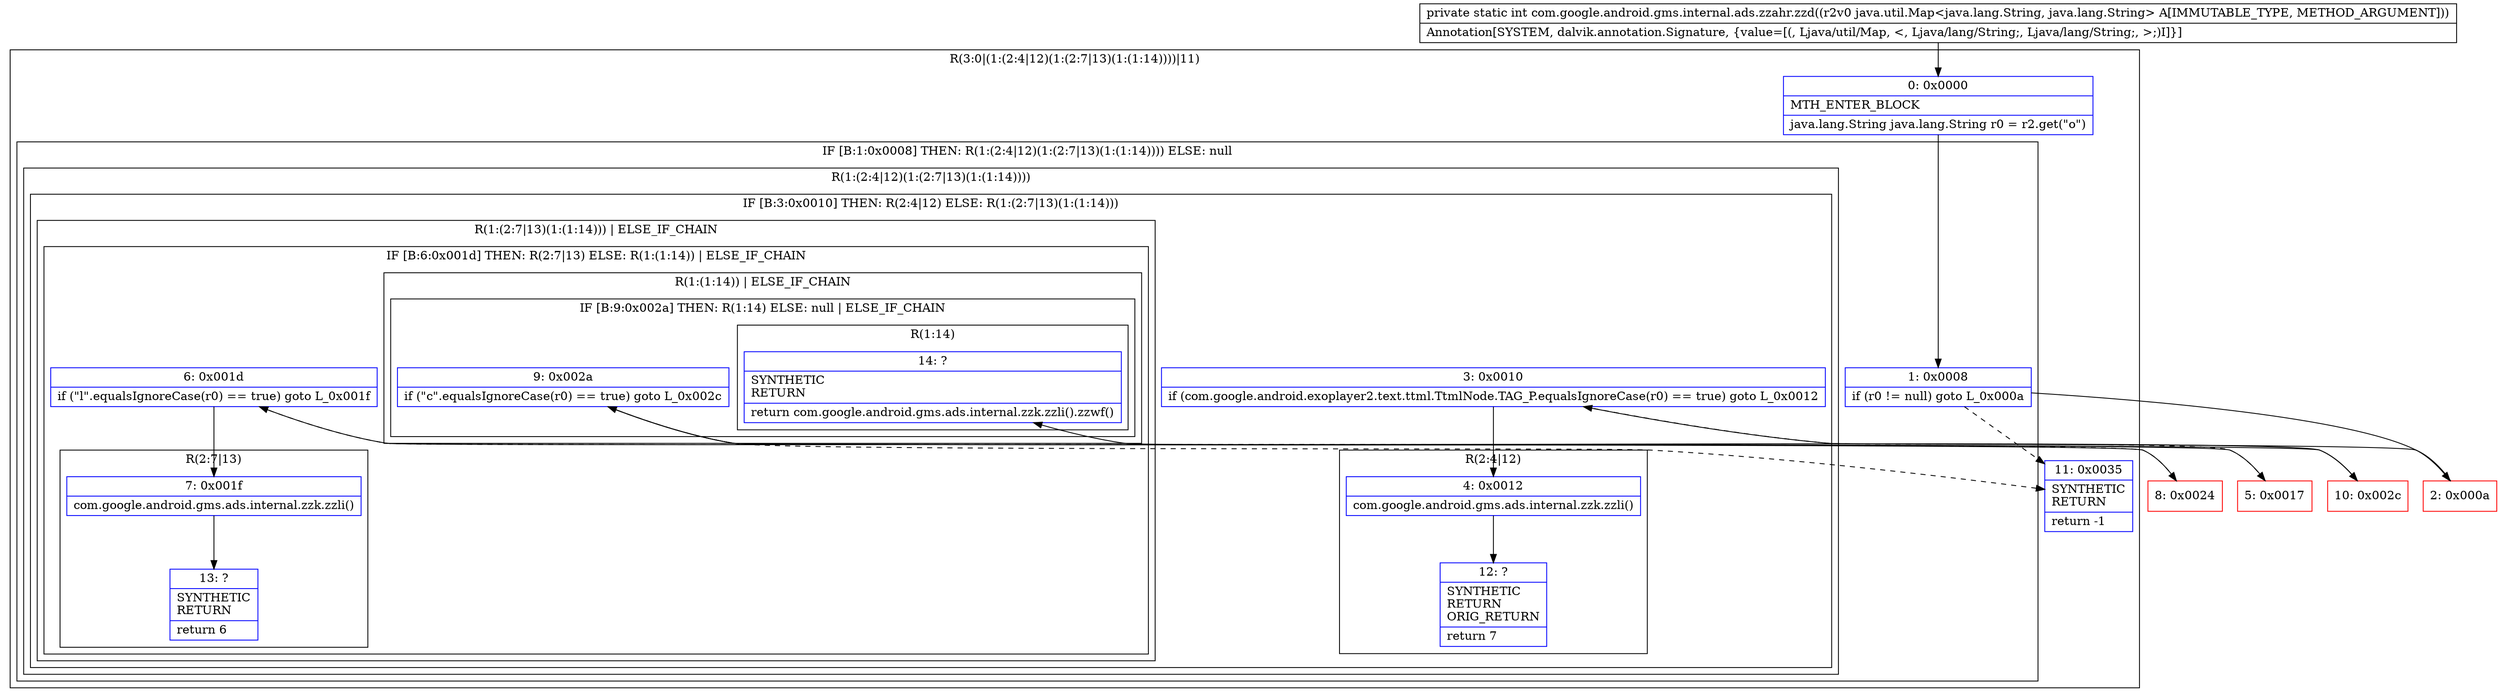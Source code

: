 digraph "CFG forcom.google.android.gms.internal.ads.zzahr.zzd(Ljava\/util\/Map;)I" {
subgraph cluster_Region_443214723 {
label = "R(3:0|(1:(2:4|12)(1:(2:7|13)(1:(1:14))))|11)";
node [shape=record,color=blue];
Node_0 [shape=record,label="{0\:\ 0x0000|MTH_ENTER_BLOCK\l|java.lang.String java.lang.String r0 = r2.get(\"o\")\l}"];
subgraph cluster_IfRegion_128785695 {
label = "IF [B:1:0x0008] THEN: R(1:(2:4|12)(1:(2:7|13)(1:(1:14)))) ELSE: null";
node [shape=record,color=blue];
Node_1 [shape=record,label="{1\:\ 0x0008|if (r0 != null) goto L_0x000a\l}"];
subgraph cluster_Region_1402025785 {
label = "R(1:(2:4|12)(1:(2:7|13)(1:(1:14))))";
node [shape=record,color=blue];
subgraph cluster_IfRegion_1158413122 {
label = "IF [B:3:0x0010] THEN: R(2:4|12) ELSE: R(1:(2:7|13)(1:(1:14)))";
node [shape=record,color=blue];
Node_3 [shape=record,label="{3\:\ 0x0010|if (com.google.android.exoplayer2.text.ttml.TtmlNode.TAG_P.equalsIgnoreCase(r0) == true) goto L_0x0012\l}"];
subgraph cluster_Region_1966552727 {
label = "R(2:4|12)";
node [shape=record,color=blue];
Node_4 [shape=record,label="{4\:\ 0x0012|com.google.android.gms.ads.internal.zzk.zzli()\l}"];
Node_12 [shape=record,label="{12\:\ ?|SYNTHETIC\lRETURN\lORIG_RETURN\l|return 7\l}"];
}
subgraph cluster_Region_1466437665 {
label = "R(1:(2:7|13)(1:(1:14))) | ELSE_IF_CHAIN\l";
node [shape=record,color=blue];
subgraph cluster_IfRegion_1269583073 {
label = "IF [B:6:0x001d] THEN: R(2:7|13) ELSE: R(1:(1:14)) | ELSE_IF_CHAIN\l";
node [shape=record,color=blue];
Node_6 [shape=record,label="{6\:\ 0x001d|if (\"l\".equalsIgnoreCase(r0) == true) goto L_0x001f\l}"];
subgraph cluster_Region_2104566944 {
label = "R(2:7|13)";
node [shape=record,color=blue];
Node_7 [shape=record,label="{7\:\ 0x001f|com.google.android.gms.ads.internal.zzk.zzli()\l}"];
Node_13 [shape=record,label="{13\:\ ?|SYNTHETIC\lRETURN\l|return 6\l}"];
}
subgraph cluster_Region_654568648 {
label = "R(1:(1:14)) | ELSE_IF_CHAIN\l";
node [shape=record,color=blue];
subgraph cluster_IfRegion_114790628 {
label = "IF [B:9:0x002a] THEN: R(1:14) ELSE: null | ELSE_IF_CHAIN\l";
node [shape=record,color=blue];
Node_9 [shape=record,label="{9\:\ 0x002a|if (\"c\".equalsIgnoreCase(r0) == true) goto L_0x002c\l}"];
subgraph cluster_Region_1808594225 {
label = "R(1:14)";
node [shape=record,color=blue];
Node_14 [shape=record,label="{14\:\ ?|SYNTHETIC\lRETURN\l|return com.google.android.gms.ads.internal.zzk.zzli().zzwf()\l}"];
}
}
}
}
}
}
}
}
Node_11 [shape=record,label="{11\:\ 0x0035|SYNTHETIC\lRETURN\l|return \-1\l}"];
}
Node_2 [shape=record,color=red,label="{2\:\ 0x000a}"];
Node_5 [shape=record,color=red,label="{5\:\ 0x0017}"];
Node_8 [shape=record,color=red,label="{8\:\ 0x0024}"];
Node_10 [shape=record,color=red,label="{10\:\ 0x002c}"];
MethodNode[shape=record,label="{private static int com.google.android.gms.internal.ads.zzahr.zzd((r2v0 java.util.Map\<java.lang.String, java.lang.String\> A[IMMUTABLE_TYPE, METHOD_ARGUMENT]))  | Annotation[SYSTEM, dalvik.annotation.Signature, \{value=[(, Ljava\/util\/Map, \<, Ljava\/lang\/String;, Ljava\/lang\/String;, \>;)I]\}]\l}"];
MethodNode -> Node_0;
Node_0 -> Node_1;
Node_1 -> Node_2;
Node_1 -> Node_11[style=dashed];
Node_3 -> Node_4;
Node_3 -> Node_5[style=dashed];
Node_4 -> Node_12;
Node_6 -> Node_7;
Node_6 -> Node_8[style=dashed];
Node_7 -> Node_13;
Node_9 -> Node_10;
Node_9 -> Node_11[style=dashed];
Node_2 -> Node_3;
Node_5 -> Node_6;
Node_8 -> Node_9;
Node_10 -> Node_14;
}

